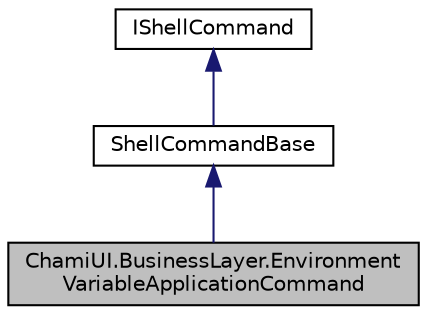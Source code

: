 digraph "ChamiUI.BusinessLayer.EnvironmentVariableApplicationCommand"
{
 // LATEX_PDF_SIZE
  edge [fontname="Helvetica",fontsize="10",labelfontname="Helvetica",labelfontsize="10"];
  node [fontname="Helvetica",fontsize="10",shape=record];
  Node1 [label="ChamiUI.BusinessLayer.Environment\lVariableApplicationCommand",height=0.2,width=0.4,color="black", fillcolor="grey75", style="filled", fontcolor="black",tooltip="A command that creates (persistently) a new environment variable or updates its value if it already e..."];
  Node2 -> Node1 [dir="back",color="midnightblue",fontsize="10",style="solid",fontname="Helvetica"];
  Node2 [label="ShellCommandBase",height=0.2,width=0.4,color="black", fillcolor="white", style="filled",URL="$class_chami_u_i_1_1_business_layer_1_1_shell_command_base.html",tooltip="Base class that provides common protected methods for classes that implement IShellCommand."];
  Node3 -> Node2 [dir="back",color="midnightblue",fontsize="10",style="solid",fontname="Helvetica"];
  Node3 [label="IShellCommand",height=0.2,width=0.4,color="black", fillcolor="white", style="filled",URL="$interface_chami_u_i_1_1_business_layer_1_1_i_shell_command.html",tooltip="Interface for executing shell commands for use by CmdExecutorBase."];
}
